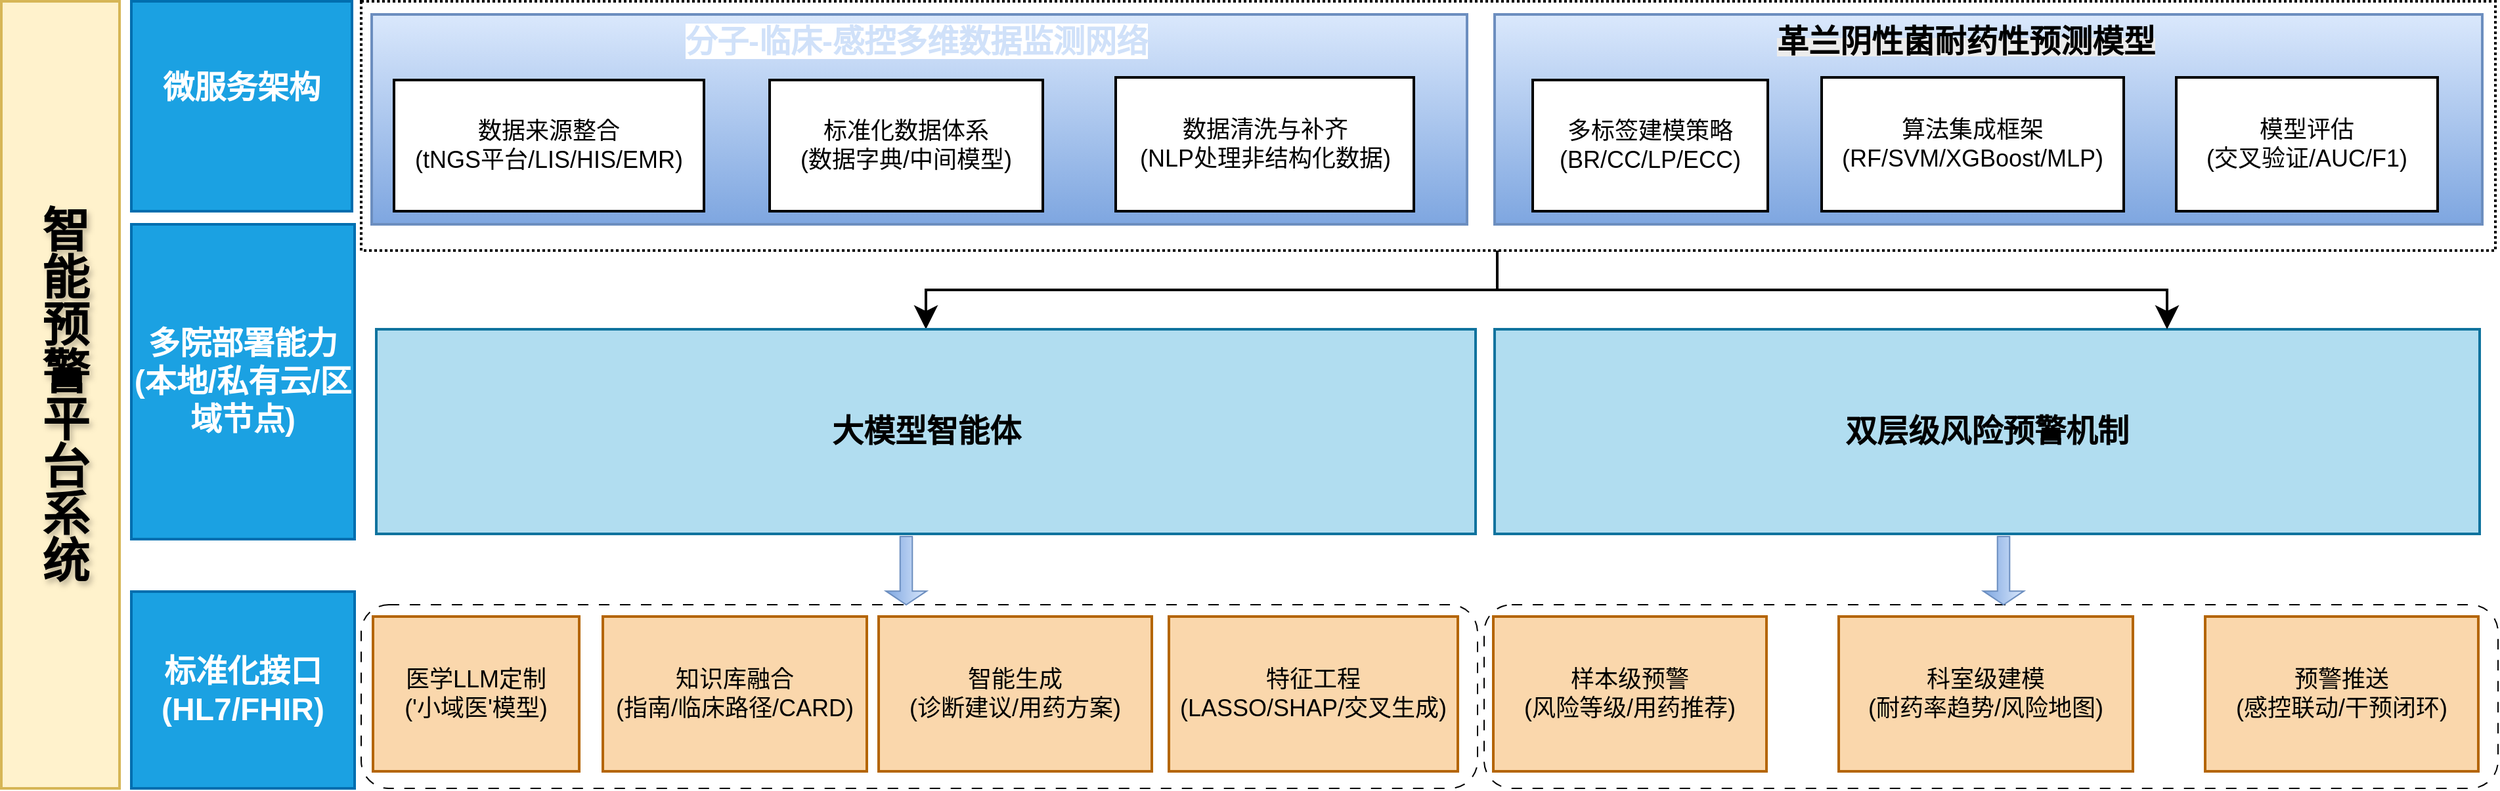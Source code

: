 <mxfile version="27.1.4">
  <diagram name="第 1 页" id="MoM5HvEvxiEUrhwyZwke">
    <mxGraphModel dx="1996" dy="1166" grid="1" gridSize="10" guides="1" tooltips="1" connect="1" arrows="1" fold="1" page="1" pageScale="1" pageWidth="827" pageHeight="1169" math="0" shadow="0">
      <root>
        <mxCell id="0" />
        <mxCell id="1" parent="0" />
        <mxCell id="Pc1VlUBRtj1kkJa0Z193-14" style="edgeStyle=orthogonalEdgeStyle;rounded=0;orthogonalLoop=1;jettySize=auto;html=1;entryX=0.5;entryY=0;entryDx=0;entryDy=0;endSize=12;strokeWidth=2;" edge="1" parent="1" source="Pc1VlUBRtj1kkJa0Z193-13" target="w4X7jHSgG0uKmDSapHs3-20">
          <mxGeometry relative="1" as="geometry">
            <Array as="points">
              <mxPoint x="1220" y="370" />
              <mxPoint x="785" y="370" />
            </Array>
          </mxGeometry>
        </mxCell>
        <mxCell id="Pc1VlUBRtj1kkJa0Z193-13" value="" style="rounded=0;whiteSpace=wrap;html=1;dashed=1;dashPattern=1 1;strokeWidth=2;" vertex="1" parent="1">
          <mxGeometry x="355" y="150" width="1625" height="190" as="geometry" />
        </mxCell>
        <mxCell id="Pc1VlUBRtj1kkJa0Z193-4" value="" style="rounded=1;whiteSpace=wrap;html=1;dashed=1;dashPattern=8 8;" vertex="1" parent="1">
          <mxGeometry x="1210" y="610" width="772" height="140" as="geometry" />
        </mxCell>
        <mxCell id="Pc1VlUBRtj1kkJa0Z193-3" value="" style="rounded=1;whiteSpace=wrap;html=1;dashed=1;dashPattern=8 8;strokeWidth=1;" vertex="1" parent="1">
          <mxGeometry x="355" y="610" width="850" height="140" as="geometry" />
        </mxCell>
        <mxCell id="w4X7jHSgG0uKmDSapHs3-67" value="" style="whiteSpace=wrap;strokeWidth=2;fillColor=#dae8fc;gradientColor=#7ea6e0;strokeColor=#6c8ebf;" parent="1" vertex="1">
          <mxGeometry x="1218" y="160" width="752" height="160" as="geometry" />
        </mxCell>
        <mxCell id="w4X7jHSgG0uKmDSapHs3-6" value="" style="whiteSpace=wrap;strokeWidth=2;fillColor=#dae8fc;gradientColor=#7ea6e0;strokeColor=#6c8ebf;" parent="1" vertex="1">
          <mxGeometry x="363" y="160" width="834" height="160" as="geometry" />
        </mxCell>
        <mxCell id="w4X7jHSgG0uKmDSapHs3-7" value="数据来源整合&#xa;(tNGS平台/LIS/HIS/EMR)" style="whiteSpace=wrap;strokeWidth=2;fontSize=18;" parent="1" vertex="1">
          <mxGeometry x="380" y="210" width="236" height="100" as="geometry" />
        </mxCell>
        <mxCell id="w4X7jHSgG0uKmDSapHs3-8" value="标准化数据体系&#xa;(数据字典/中间模型)" style="whiteSpace=wrap;strokeWidth=2;fontSize=18;" parent="1" vertex="1">
          <mxGeometry x="666" y="210" width="208" height="100" as="geometry" />
        </mxCell>
        <mxCell id="w4X7jHSgG0uKmDSapHs3-9" value="数据清洗与补齐&#xa;(NLP处理非结构化数据)" style="whiteSpace=wrap;strokeWidth=2;fontSize=18;" parent="1" vertex="1">
          <mxGeometry x="929.5" y="208" width="227" height="102" as="geometry" />
        </mxCell>
        <mxCell id="w4X7jHSgG0uKmDSapHs3-12" value="多标签建模策略&#xa;(BR/CC/LP/ECC)" style="whiteSpace=wrap;strokeWidth=2;fontSize=18;" parent="1" vertex="1">
          <mxGeometry x="1247" y="210" width="179" height="100" as="geometry" />
        </mxCell>
        <mxCell id="w4X7jHSgG0uKmDSapHs3-13" value="算法集成框架&#xa;(RF/SVM/XGBoost/MLP)" style="whiteSpace=wrap;strokeWidth=2;fontSize=18;" parent="1" vertex="1">
          <mxGeometry x="1467" y="208" width="230" height="102" as="geometry" />
        </mxCell>
        <mxCell id="w4X7jHSgG0uKmDSapHs3-14" value="特征工程&#xa;(LASSO/SHAP/交叉生成)" style="whiteSpace=wrap;strokeWidth=2;fontSize=18;fillColor=#fad7ac;strokeColor=#b46504;" parent="1" vertex="1">
          <mxGeometry x="970" y="619" width="220" height="118" as="geometry" />
        </mxCell>
        <mxCell id="w4X7jHSgG0uKmDSapHs3-15" value="模型评估&#xa;(交叉验证/AUC/F1)" style="whiteSpace=wrap;strokeWidth=2;fontSize=18;" parent="1" vertex="1">
          <mxGeometry x="1737" y="208" width="199" height="102" as="geometry" />
        </mxCell>
        <mxCell id="w4X7jHSgG0uKmDSapHs3-16" value="双层级风险预警机制" style="whiteSpace=wrap;strokeWidth=2;fontSize=24;fontStyle=1;fillColor=#b1ddf0;strokeColor=#10739e;" parent="1" vertex="1">
          <mxGeometry x="1218" y="400" width="750" height="156" as="geometry" />
        </mxCell>
        <mxCell id="w4X7jHSgG0uKmDSapHs3-17" value="样本级预警&#xa;(风险等级/用药推荐)" style="whiteSpace=wrap;strokeWidth=2;fontSize=18;fillColor=#fad7ac;strokeColor=#b46504;" parent="1" vertex="1">
          <mxGeometry x="1217" y="619" width="208" height="118" as="geometry" />
        </mxCell>
        <mxCell id="w4X7jHSgG0uKmDSapHs3-18" value="科室级建模&#xa;(耐药率趋势/风险地图)" style="whiteSpace=wrap;strokeWidth=2;fontSize=18;fillColor=#fad7ac;strokeColor=#b46504;" parent="1" vertex="1">
          <mxGeometry x="1480" y="619" width="224" height="118" as="geometry" />
        </mxCell>
        <mxCell id="w4X7jHSgG0uKmDSapHs3-19" value="预警推送&#xa;(感控联动/干预闭环)" style="whiteSpace=wrap;strokeWidth=2;fontSize=18;fillColor=#fad7ac;strokeColor=#b46504;" parent="1" vertex="1">
          <mxGeometry x="1759" y="619" width="208" height="118" as="geometry" />
        </mxCell>
        <mxCell id="w4X7jHSgG0uKmDSapHs3-20" value="大模型智能体" style="whiteSpace=wrap;strokeWidth=2;fontSize=24;fontStyle=1;fillColor=#b1ddf0;strokeColor=#10739e;" parent="1" vertex="1">
          <mxGeometry x="366.5" y="400" width="837" height="156" as="geometry" />
        </mxCell>
        <mxCell id="w4X7jHSgG0uKmDSapHs3-21" value="医学LLM定制&#xa;(&#39;小域医&#39;模型)" style="whiteSpace=wrap;strokeWidth=2;fontSize=18;fillColor=#fad7ac;strokeColor=#b46504;" parent="1" vertex="1">
          <mxGeometry x="364" y="619" width="157" height="118" as="geometry" />
        </mxCell>
        <mxCell id="w4X7jHSgG0uKmDSapHs3-22" value="知识库融合&#xa;(指南/临床路径/CARD)" style="whiteSpace=wrap;strokeWidth=2;fontSize=18;fillColor=#fad7ac;strokeColor=#b46504;" parent="1" vertex="1">
          <mxGeometry x="539" y="619" width="201" height="118" as="geometry" />
        </mxCell>
        <mxCell id="w4X7jHSgG0uKmDSapHs3-23" value="智能生成&#xa;(诊断建议/用药方案)" style="whiteSpace=wrap;strokeWidth=2;fontSize=18;fillColor=#fad7ac;strokeColor=#b46504;" parent="1" vertex="1">
          <mxGeometry x="749" y="619" width="208" height="118" as="geometry" />
        </mxCell>
        <mxCell id="w4X7jHSgG0uKmDSapHs3-24" value="智能预警平台系统" style="whiteSpace=wrap;strokeWidth=2;verticalAlign=middle;textShadow=1;textDirection=vertical-rl;fontSize=36;fontStyle=1;fillColor=#fff2cc;strokeColor=#d6b656;" parent="1" vertex="1">
          <mxGeometry x="81" y="150" width="90" height="600" as="geometry" />
        </mxCell>
        <mxCell id="w4X7jHSgG0uKmDSapHs3-25" value="微服务架构&#xa;" style="whiteSpace=wrap;strokeWidth=2;fontSize=24;fontStyle=1;fillColor=#1ba1e2;strokeColor=#006EAF;fontColor=#ffffff;" parent="1" vertex="1">
          <mxGeometry x="180" y="150" width="168" height="160" as="geometry" />
        </mxCell>
        <mxCell id="w4X7jHSgG0uKmDSapHs3-26" value="多院部署能力&#xa;(本地/私有云/区域节点)" style="whiteSpace=wrap;strokeWidth=2;fontSize=24;fontStyle=1;fillColor=#1ba1e2;fontColor=#ffffff;strokeColor=#006EAF;" parent="1" vertex="1">
          <mxGeometry x="180" y="320" width="170" height="240" as="geometry" />
        </mxCell>
        <mxCell id="w4X7jHSgG0uKmDSapHs3-27" value="标准化接口&#xa;(HL7/FHIR)" style="whiteSpace=wrap;strokeWidth=2;fontSize=24;fontStyle=1;fillColor=#1ba1e2;fontColor=#ffffff;strokeColor=#006EAF;" parent="1" vertex="1">
          <mxGeometry x="180" y="600" width="170" height="150" as="geometry" />
        </mxCell>
        <mxCell id="w4X7jHSgG0uKmDSapHs3-64" value="&lt;font style=&quot;font-size: 24px; background-color: light-dark(#ffffff, var(--ge-dark-color, #121212));&quot;&gt;&lt;span style=&quot;font-family: Helvetica; font-style: normal; font-variant-ligatures: normal; font-variant-caps: normal; letter-spacing: normal; orphans: 2; text-align: center; text-indent: 0px; text-transform: none; widows: 2; word-spacing: 0px; -webkit-text-stroke-width: 0px; white-space: normal; text-decoration-thickness: initial; text-decoration-style: initial; text-decoration-color: initial; float: none; display: inline !important;&quot;&gt;&lt;font style=&quot;&quot;&gt;分子-临床-感控多维数据&lt;/font&gt;&lt;/span&gt;&lt;span style=&quot;font-family: Helvetica; font-style: normal; font-variant-ligatures: normal; font-variant-caps: normal; letter-spacing: normal; orphans: 2; text-align: center; text-indent: 0px; text-transform: none; widows: 2; word-spacing: 0px; -webkit-text-stroke-width: 0px; white-space: normal; text-decoration-thickness: initial; text-decoration-style: initial; text-decoration-color: initial; float: none; display: inline !important;&quot;&gt;&lt;font style=&quot;&quot;&gt;监测网络&lt;/font&gt;&lt;/span&gt;&lt;/font&gt;" style="text;whiteSpace=wrap;html=1;fontStyle=1;fontColor=light-dark(#d0e1f9, #ededed);" parent="1" vertex="1">
          <mxGeometry x="600" y="160" width="370" height="40" as="geometry" />
        </mxCell>
        <mxCell id="w4X7jHSgG0uKmDSapHs3-65" value="&lt;span style=&quot;font-family: Helvetica; font-style: normal; font-variant-ligatures: normal; font-variant-caps: normal; letter-spacing: normal; orphans: 2; text-indent: 0px; text-transform: none; widows: 2; word-spacing: 0px; -webkit-text-stroke-width: 0px; white-space: normal; background-color: rgb(236, 236, 236); text-decoration-thickness: initial; text-decoration-style: initial; text-decoration-color: initial; float: none; display: inline !important;&quot;&gt;&lt;font style=&quot;font-size: 24px;&quot;&gt;革兰阴性菌耐药性预测模型&lt;/font&gt;&lt;/span&gt;" style="text;whiteSpace=wrap;html=1;align=center;fontStyle=1;fontColor=default;" parent="1" vertex="1">
          <mxGeometry x="1377" y="160" width="400" height="40" as="geometry" />
        </mxCell>
        <mxCell id="Pc1VlUBRtj1kkJa0Z193-8" value="" style="shape=singleArrow;direction=south;whiteSpace=wrap;html=1;fillColor=#dae8fc;gradientColor=#7ea6e0;strokeColor=#6c8ebf;" vertex="1" parent="1">
          <mxGeometry x="754.5" y="558" width="31" height="52" as="geometry" />
        </mxCell>
        <mxCell id="Pc1VlUBRtj1kkJa0Z193-9" value="" style="shape=singleArrow;direction=south;whiteSpace=wrap;html=1;fillColor=#dae8fc;gradientColor=#7ea6e0;strokeColor=#6c8ebf;" vertex="1" parent="1">
          <mxGeometry x="1590" y="558" width="31" height="52" as="geometry" />
        </mxCell>
        <mxCell id="Pc1VlUBRtj1kkJa0Z193-15" style="edgeStyle=orthogonalEdgeStyle;rounded=0;orthogonalLoop=1;jettySize=auto;html=1;endSize=12;strokeWidth=2;" edge="1" parent="1" source="Pc1VlUBRtj1kkJa0Z193-13">
          <mxGeometry relative="1" as="geometry">
            <mxPoint x="1730" y="400" as="targetPoint" />
            <Array as="points">
              <mxPoint x="1220" y="370" />
              <mxPoint x="1730" y="370" />
            </Array>
          </mxGeometry>
        </mxCell>
      </root>
    </mxGraphModel>
  </diagram>
</mxfile>
